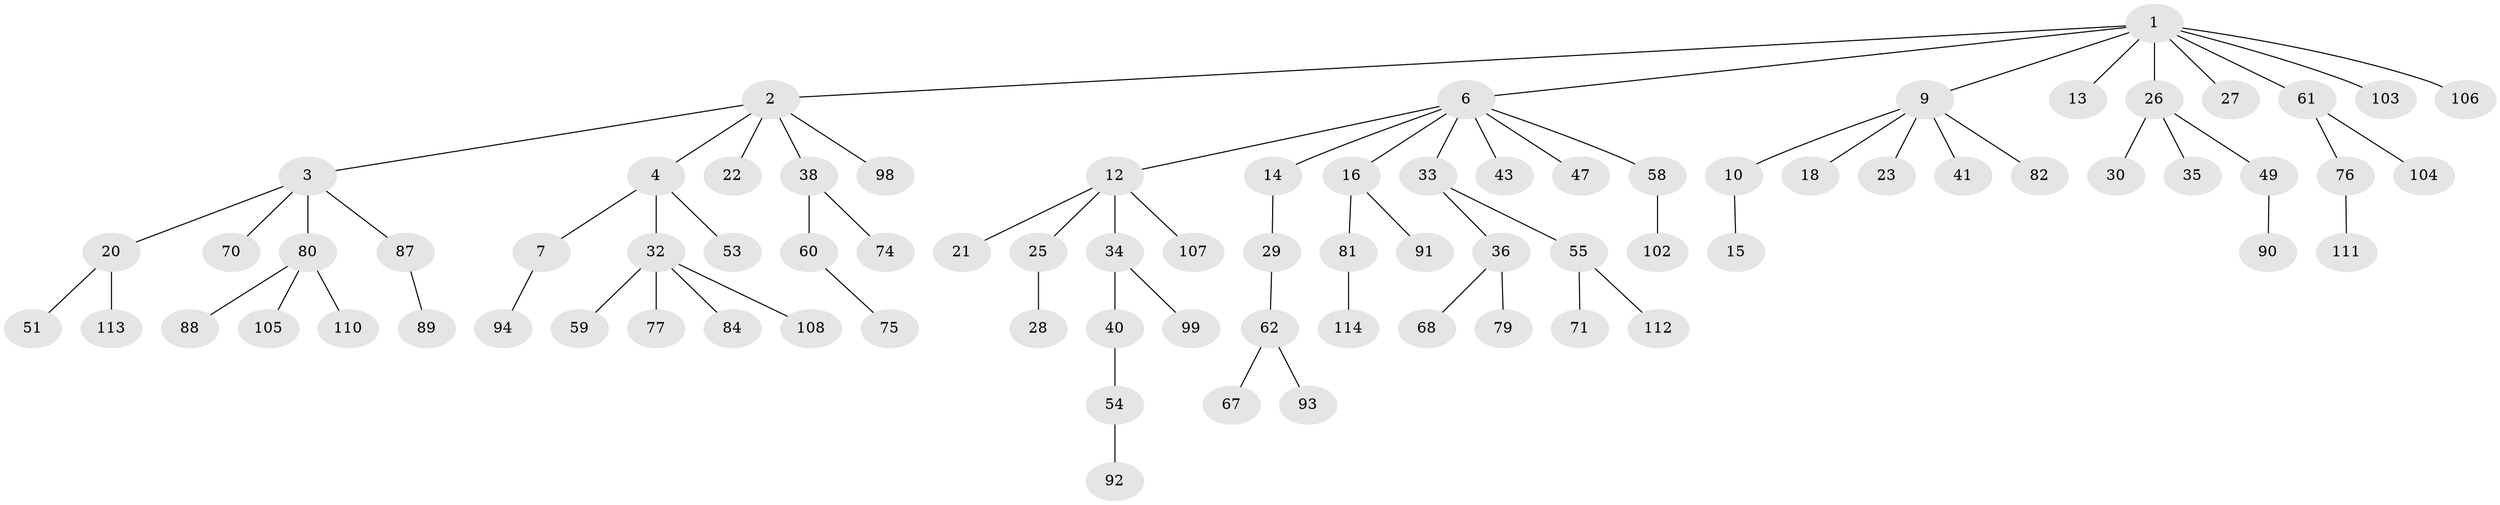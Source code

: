 // Generated by graph-tools (version 1.1) at 2025/52/02/27/25 19:52:11]
// undirected, 79 vertices, 78 edges
graph export_dot {
graph [start="1"]
  node [color=gray90,style=filled];
  1 [super="+5"];
  2 [super="+44"];
  3 [super="+8"];
  4 [super="+42"];
  6 [super="+11"];
  7 [super="+85"];
  9 [super="+19"];
  10 [super="+45"];
  12 [super="+17"];
  13 [super="+95"];
  14;
  15;
  16 [super="+31"];
  18;
  20;
  21 [super="+24"];
  22 [super="+69"];
  23;
  25 [super="+46"];
  26 [super="+39"];
  27 [super="+73"];
  28;
  29 [super="+48"];
  30;
  32 [super="+50"];
  33 [super="+65"];
  34 [super="+37"];
  35;
  36 [super="+56"];
  38 [super="+86"];
  40 [super="+109"];
  41 [super="+57"];
  43 [super="+101"];
  47;
  49 [super="+63"];
  51 [super="+52"];
  53 [super="+66"];
  54;
  55;
  58 [super="+64"];
  59;
  60;
  61 [super="+78"];
  62;
  67 [super="+97"];
  68;
  70 [super="+83"];
  71 [super="+72"];
  74 [super="+100"];
  75;
  76;
  77;
  79;
  80 [super="+96"];
  81;
  82;
  84;
  87;
  88;
  89;
  90;
  91;
  92;
  93;
  94;
  98;
  99;
  102;
  103;
  104;
  105;
  106;
  107;
  108;
  110;
  111;
  112;
  113;
  114;
  1 -- 2;
  1 -- 9;
  1 -- 103;
  1 -- 26;
  1 -- 61;
  1 -- 6;
  1 -- 106;
  1 -- 27;
  1 -- 13;
  2 -- 3;
  2 -- 4;
  2 -- 22;
  2 -- 38;
  2 -- 98;
  3 -- 80;
  3 -- 20;
  3 -- 70;
  3 -- 87;
  4 -- 7;
  4 -- 32;
  4 -- 53;
  6 -- 12;
  6 -- 16;
  6 -- 43;
  6 -- 58;
  6 -- 33;
  6 -- 47;
  6 -- 14;
  7 -- 94;
  9 -- 10;
  9 -- 18;
  9 -- 23;
  9 -- 41;
  9 -- 82;
  10 -- 15;
  12 -- 21;
  12 -- 34;
  12 -- 107;
  12 -- 25;
  14 -- 29;
  16 -- 81;
  16 -- 91;
  20 -- 51;
  20 -- 113;
  25 -- 28;
  26 -- 30;
  26 -- 35;
  26 -- 49;
  29 -- 62;
  32 -- 77;
  32 -- 108;
  32 -- 59;
  32 -- 84;
  33 -- 36;
  33 -- 55;
  34 -- 99;
  34 -- 40;
  36 -- 79;
  36 -- 68;
  38 -- 60;
  38 -- 74;
  40 -- 54;
  49 -- 90;
  54 -- 92;
  55 -- 71;
  55 -- 112;
  58 -- 102;
  60 -- 75;
  61 -- 76;
  61 -- 104;
  62 -- 67;
  62 -- 93;
  76 -- 111;
  80 -- 88;
  80 -- 105;
  80 -- 110;
  81 -- 114;
  87 -- 89;
}
